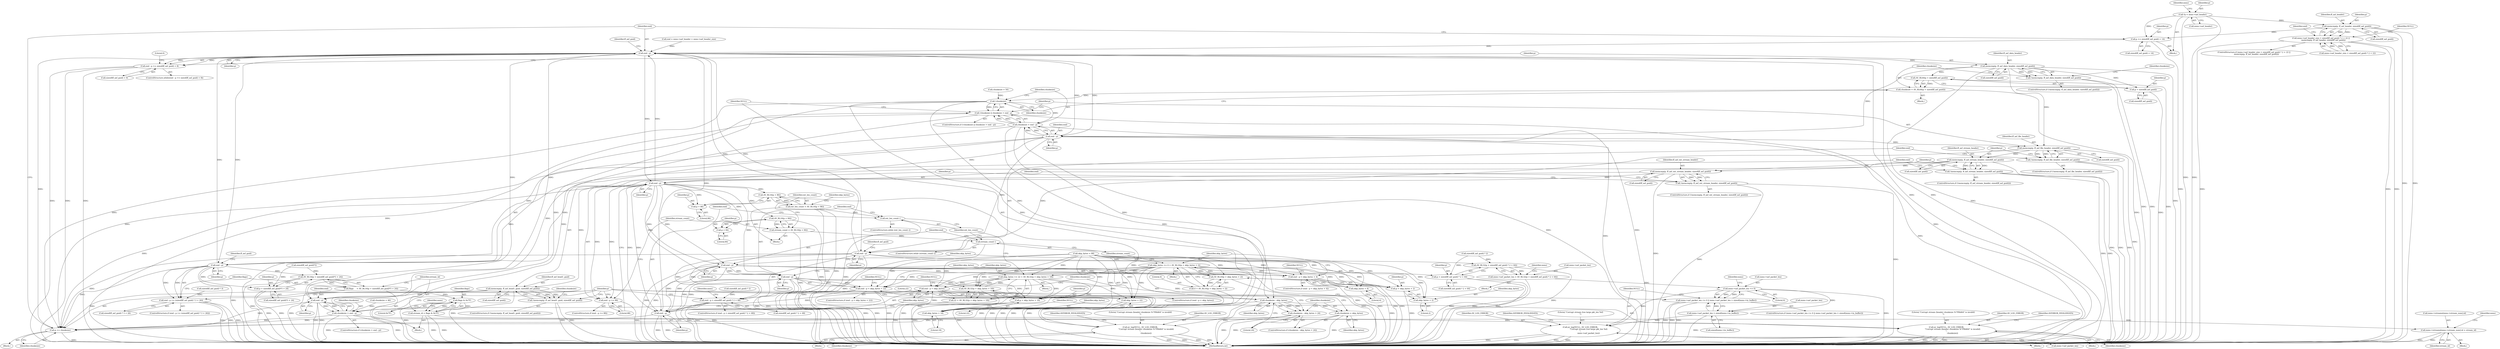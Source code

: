 digraph "0_FFmpeg_cced03dd667a5df6df8fd40d8de0bff477ee02e8@API" {
"1000135" [label="(Call,memcmp(p, ff_asf_header, sizeof(ff_asf_guid)))"];
"1000110" [label="(Call,*p = mms->asf_header)"];
"1000124" [label="(Call,mms->asf_header_size < sizeof(ff_asf_guid) * 2 + 22 ||\n        memcmp(p, ff_asf_header, sizeof(ff_asf_guid)))"];
"1000159" [label="(Call,p += sizeof(ff_asf_guid) + 14)"];
"1000167" [label="(Call,end - p)"];
"1000166" [label="(Call,end - p >= sizeof(ff_asf_guid) + 8)"];
"1000178" [label="(Call,memcmp(p, ff_asf_data_header, sizeof(ff_asf_guid)))"];
"1000177" [label="(Call,!memcmp(p, ff_asf_data_header, sizeof(ff_asf_guid)))"];
"1000191" [label="(Call,AV_RL64(p + sizeof(ff_asf_guid)))"];
"1000189" [label="(Call,chunksize = AV_RL64(p + sizeof(ff_asf_guid)))"];
"1000198" [label="(Call,!chunksize)"];
"1000197" [label="(Call,!chunksize || chunksize > end - p)"];
"1000200" [label="(Call,chunksize > end - p)"];
"1000206" [label="(Call,av_log(NULL, AV_LOG_ERROR,\n                   \"Corrupt stream (header chunksize %\"PRId64\" is invalid)\n\",\n                   chunksize))"];
"1000486" [label="(Call,chunksize - skip_bytes)"];
"1000485" [label="(Call,chunksize - skip_bytes > 24)"];
"1000490" [label="(Call,chunksize = skip_bytes)"];
"1000519" [label="(Call,p += chunksize)"];
"1000192" [label="(Call,p + sizeof(ff_asf_guid))"];
"1000202" [label="(Call,end - p)"];
"1000215" [label="(Call,memcmp(p, ff_asf_file_header, sizeof(ff_asf_guid)))"];
"1000214" [label="(Call,!memcmp(p, ff_asf_file_header, sizeof(ff_asf_guid)))"];
"1000223" [label="(Call,end - p)"];
"1000222" [label="(Call,end - p > sizeof(ff_asf_guid) * 2 + 68)"];
"1000237" [label="(Call,AV_RL32(p + sizeof(ff_asf_guid) * 2 + 64))"];
"1000233" [label="(Call,mms->asf_packet_len = AV_RL32(p + sizeof(ff_asf_guid) * 2 + 64))"];
"1000248" [label="(Call,mms->asf_packet_len <= 0)"];
"1000247" [label="(Call,mms->asf_packet_len <= 0 || mms->asf_packet_len > sizeof(mms->in_buffer))"];
"1000253" [label="(Call,mms->asf_packet_len > sizeof(mms->in_buffer))"];
"1000262" [label="(Call,av_log(NULL, AV_LOG_ERROR,\n                           \"Corrupt stream (too large pkt_len %d)\n\",\n                           mms->asf_packet_len))"];
"1000238" [label="(Call,p + sizeof(ff_asf_guid) * 2 + 64)"];
"1000274" [label="(Call,memcmp(p, ff_asf_stream_header, sizeof(ff_asf_guid)))"];
"1000273" [label="(Call,!memcmp(p, ff_asf_stream_header, sizeof(ff_asf_guid)))"];
"1000282" [label="(Call,end - p)"];
"1000281" [label="(Call,end - p >= (sizeof(ff_asf_guid) * 3 + 26))"];
"1000294" [label="(Call,AV_RL16(p + sizeof(ff_asf_guid)*3 + 24))"];
"1000292" [label="(Call,flags     = AV_RL16(p + sizeof(ff_asf_guid)*3 + 24))"];
"1000305" [label="(Call,flags & 0x7F)"];
"1000303" [label="(Call,stream_id = flags & 0x7F)"];
"1000356" [label="(Call,mms->streams[mms->stream_num].id = stream_id)"];
"1000295" [label="(Call,p + sizeof(ff_asf_guid)*3 + 24)"];
"1000382" [label="(Call,memcmp(p, ff_asf_ext_stream_header, sizeof(ff_asf_guid)))"];
"1000381" [label="(Call,!memcmp(p, ff_asf_ext_stream_header, sizeof(ff_asf_guid)))"];
"1000390" [label="(Call,end - p)"];
"1000389" [label="(Call,end - p >= 88)"];
"1000398" [label="(Call,AV_RL16(p + 84))"];
"1000396" [label="(Call,stream_count = AV_RL16(p + 84))"];
"1000414" [label="(Call,stream_count--)"];
"1000399" [label="(Call,p + 84)"];
"1000405" [label="(Call,AV_RL16(p + 86))"];
"1000403" [label="(Call,ext_len_count = AV_RL16(p + 86))"];
"1000443" [label="(Call,ext_len_count--)"];
"1000406" [label="(Call,p + 86)"];
"1000419" [label="(Call,end - p)"];
"1000418" [label="(Call,end - p < skip_bytes + 4)"];
"1000436" [label="(Call,AV_RL16(p + skip_bytes + 2))"];
"1000432" [label="(Call,skip_bytes += 4 + AV_RL16(p + skip_bytes + 2))"];
"1000422" [label="(Call,skip_bytes + 4)"];
"1000437" [label="(Call,p + skip_bytes + 2)"];
"1000439" [label="(Call,skip_bytes + 2)"];
"1000447" [label="(Call,end - p < skip_bytes + 22)"];
"1000451" [label="(Call,skip_bytes + 22)"];
"1000461" [label="(Call,skip_bytes += 22 + AV_RL32(p + skip_bytes + 18))"];
"1000465" [label="(Call,AV_RL32(p + skip_bytes + 18))"];
"1000463" [label="(Call,22 + AV_RL32(p + skip_bytes + 18))"];
"1000466" [label="(Call,p + skip_bytes + 18)"];
"1000468" [label="(Call,skip_bytes + 18)"];
"1000472" [label="(Call,end - p < skip_bytes)"];
"1000434" [label="(Call,4 + AV_RL16(p + skip_bytes + 2))"];
"1000448" [label="(Call,end - p)"];
"1000473" [label="(Call,end - p)"];
"1000496" [label="(Call,memcmp(p, ff_asf_head1_guid, sizeof(ff_asf_guid)))"];
"1000495" [label="(Call,!memcmp(p, ff_asf_head1_guid, sizeof(ff_asf_guid)))"];
"1000508" [label="(Call,end - p)"];
"1000506" [label="(Call,chunksize > end - p)"];
"1000512" [label="(Call,av_log(NULL, AV_LOG_ERROR,\n                    \"Corrupt stream (header chunksize %\"PRId64\" is invalid)\n\",\n                    chunksize))"];
"1000108" [label="(Block,)"];
"1000249" [label="(Call,mms->asf_packet_len)"];
"1000189" [label="(Call,chunksize = AV_RL64(p + sizeof(ff_asf_guid)))"];
"1000265" [label="(Literal,\"Corrupt stream (too large pkt_len %d)\n\")"];
"1000519" [label="(Call,p += chunksize)"];
"1000494" [label="(ControlStructure,if (!memcmp(p, ff_asf_head1_guid, sizeof(ff_asf_guid))))"];
"1000382" [label="(Call,memcmp(p, ff_asf_ext_stream_header, sizeof(ff_asf_guid)))"];
"1000274" [label="(Call,memcmp(p, ff_asf_stream_header, sizeof(ff_asf_guid)))"];
"1000453" [label="(Literal,22)"];
"1000391" [label="(Identifier,end)"];
"1000401" [label="(Literal,84)"];
"1000515" [label="(Literal,\"Corrupt stream (header chunksize %\"PRId64\" is invalid)\n\")"];
"1000199" [label="(Identifier,chunksize)"];
"1000509" [label="(Identifier,end)"];
"1000235" [label="(Identifier,mms)"];
"1000464" [label="(Literal,22)"];
"1000469" [label="(Identifier,skip_bytes)"];
"1000197" [label="(Call,!chunksize || chunksize > end - p)"];
"1000288" [label="(Identifier,ff_asf_guid)"];
"1000298" [label="(Call,sizeof(ff_asf_guid)*3)"];
"1000120" [label="(Identifier,mms)"];
"1000295" [label="(Call,p + sizeof(ff_asf_guid)*3 + 24)"];
"1000286" [label="(Call,sizeof(ff_asf_guid) * 3)"];
"1000180" [label="(Identifier,ff_asf_data_header)"];
"1000449" [label="(Identifier,end)"];
"1000475" [label="(Identifier,p)"];
"1000451" [label="(Call,skip_bytes + 22)"];
"1000506" [label="(Call,chunksize > end - p)"];
"1000293" [label="(Identifier,flags)"];
"1000207" [label="(Identifier,NULL)"];
"1000514" [label="(Identifier,AV_LOG_ERROR)"];
"1000191" [label="(Call,AV_RL64(p + sizeof(ff_asf_guid)))"];
"1000304" [label="(Identifier,stream_id)"];
"1000487" [label="(Identifier,chunksize)"];
"1000254" [label="(Call,mms->asf_packet_len)"];
"1000495" [label="(Call,!memcmp(p, ff_asf_head1_guid, sizeof(ff_asf_guid)))"];
"1000137" [label="(Identifier,ff_asf_header)"];
"1000176" [label="(ControlStructure,if (!memcmp(p, ff_asf_data_header, sizeof(ff_asf_guid))))"];
"1000485" [label="(Call,chunksize - skip_bytes > 24)"];
"1000383" [label="(Identifier,p)"];
"1000492" [label="(Identifier,skip_bytes)"];
"1000470" [label="(Literal,18)"];
"1000505" [label="(ControlStructure,if (chunksize > end - p))"];
"1000161" [label="(Call,sizeof(ff_asf_guid) + 14)"];
"1000415" [label="(Identifier,stream_count)"];
"1000218" [label="(Call,sizeof(ff_asf_guid))"];
"1000403" [label="(Call,ext_len_count = AV_RL16(p + 86))"];
"1000444" [label="(Identifier,ext_len_count)"];
"1000491" [label="(Identifier,chunksize)"];
"1000436" [label="(Call,AV_RL16(p + skip_bytes + 2))"];
"1000188" [label="(Block,)"];
"1000285" [label="(Call,sizeof(ff_asf_guid) * 3 + 26)"];
"1000433" [label="(Identifier,skip_bytes)"];
"1000226" [label="(Call,sizeof(ff_asf_guid) * 2 + 68)"];
"1000307" [label="(Literal,0x7F)"];
"1000206" [label="(Call,av_log(NULL, AV_LOG_ERROR,\n                   \"Corrupt stream (header chunksize %\"PRId64\" is invalid)\n\",\n                   chunksize))"];
"1000418" [label="(Call,end - p < skip_bytes + 4)"];
"1000466" [label="(Call,p + skip_bytes + 18)"];
"1000479" [label="(Identifier,NULL)"];
"1000437" [label="(Call,p + skip_bytes + 2)"];
"1000277" [label="(Call,sizeof(ff_asf_guid))"];
"1000502" [label="(Call,chunksize = 46)"];
"1000125" [label="(Call,mms->asf_header_size < sizeof(ff_asf_guid) * 2 + 22)"];
"1000513" [label="(Identifier,NULL)"];
"1000204" [label="(Identifier,p)"];
"1000405" [label="(Call,AV_RL16(p + 86))"];
"1000179" [label="(Identifier,p)"];
"1000461" [label="(Call,skip_bytes += 22 + AV_RL32(p + skip_bytes + 18))"];
"1000421" [label="(Identifier,p)"];
"1000232" [label="(Block,)"];
"1000435" [label="(Literal,4)"];
"1000136" [label="(Identifier,p)"];
"1000498" [label="(Identifier,ff_asf_head1_guid)"];
"1000356" [label="(Call,mms->streams[mms->stream_num].id = stream_id)"];
"1000297" [label="(Call,sizeof(ff_asf_guid)*3 + 24)"];
"1000266" [label="(Call,mms->asf_packet_len)"];
"1000275" [label="(Identifier,p)"];
"1000212" [label="(Identifier,AVERROR_INVALIDDATA)"];
"1000205" [label="(Block,)"];
"1000174" [label="(Block,)"];
"1000253" [label="(Call,mms->asf_packet_len > sizeof(mms->in_buffer))"];
"1000413" [label="(ControlStructure,while (stream_count--))"];
"1000178" [label="(Call,memcmp(p, ff_asf_data_header, sizeof(ff_asf_guid)))"];
"1000255" [label="(Identifier,mms)"];
"1000422" [label="(Call,skip_bytes + 4)"];
"1000432" [label="(Call,skip_bytes += 4 + AV_RL16(p + skip_bytes + 2))"];
"1000150" [label="(Call,end = mms->asf_header + mms->asf_header_size)"];
"1000434" [label="(Call,4 + AV_RL16(p + skip_bytes + 2))"];
"1000389" [label="(Call,end - p >= 88)"];
"1000112" [label="(Call,mms->asf_header)"];
"1000227" [label="(Call,sizeof(ff_asf_guid) * 2)"];
"1000200" [label="(Call,chunksize > end - p)"];
"1000159" [label="(Call,p += sizeof(ff_asf_guid) + 14)"];
"1000216" [label="(Identifier,p)"];
"1000366" [label="(Identifier,stream_id)"];
"1000450" [label="(Identifier,p)"];
"1000165" [label="(ControlStructure,while(end - p >= sizeof(ff_asf_guid) + 8))"];
"1000246" [label="(ControlStructure,if (mms->asf_packet_len <= 0 || mms->asf_packet_len > sizeof(mms->in_buffer)))"];
"1000238" [label="(Call,p + sizeof(ff_asf_guid) * 2 + 64)"];
"1000224" [label="(Identifier,end)"];
"1000172" [label="(Identifier,ff_asf_guid)"];
"1000222" [label="(Call,end - p > sizeof(ff_asf_guid) * 2 + 68)"];
"1000217" [label="(Identifier,ff_asf_file_header)"];
"1000499" [label="(Call,sizeof(ff_asf_guid))"];
"1000280" [label="(ControlStructure,if (end - p >= (sizeof(ff_asf_guid) * 3 + 26)))"];
"1000201" [label="(Identifier,chunksize)"];
"1000234" [label="(Call,mms->asf_packet_len)"];
"1000209" [label="(Literal,\"Corrupt stream (header chunksize %\"PRId64\" is invalid)\n\")"];
"1000357" [label="(Call,mms->streams[mms->stream_num].id)"];
"1000393" [label="(Literal,88)"];
"1000169" [label="(Identifier,p)"];
"1000160" [label="(Identifier,p)"];
"1000521" [label="(Identifier,chunksize)"];
"1000474" [label="(Identifier,end)"];
"1000448" [label="(Call,end - p)"];
"1000438" [label="(Identifier,p)"];
"1000446" [label="(ControlStructure,if (end - p < skip_bytes + 22))"];
"1000292" [label="(Call,flags     = AV_RL16(p + sizeof(ff_asf_guid)*3 + 24))"];
"1000488" [label="(Identifier,skip_bytes)"];
"1000417" [label="(ControlStructure,if (end - p < skip_bytes + 4))"];
"1000497" [label="(Identifier,p)"];
"1000385" [label="(Call,sizeof(ff_asf_guid))"];
"1000184" [label="(Call,chunksize = 50)"];
"1000142" [label="(Identifier,NULL)"];
"1000312" [label="(Identifier,mms)"];
"1000463" [label="(Call,22 + AV_RL32(p + skip_bytes + 18))"];
"1000439" [label="(Call,skip_bytes + 2)"];
"1000443" [label="(Call,ext_len_count--)"];
"1000507" [label="(Identifier,chunksize)"];
"1000486" [label="(Call,chunksize - skip_bytes)"];
"1000392" [label="(Identifier,p)"];
"1000151" [label="(Identifier,end)"];
"1000221" [label="(ControlStructure,if (end - p > sizeof(ff_asf_guid) * 2 + 68))"];
"1000237" [label="(Call,AV_RL32(p + sizeof(ff_asf_guid) * 2 + 64))"];
"1000264" [label="(Identifier,AV_LOG_ERROR)"];
"1000110" [label="(Call,*p = mms->asf_header)"];
"1000166" [label="(Call,end - p >= sizeof(ff_asf_guid) + 8)"];
"1000270" [label="(Identifier,AVERROR_INVALIDDATA)"];
"1000380" [label="(ControlStructure,if (!memcmp(p, ff_asf_ext_stream_header, sizeof(ff_asf_guid))))"];
"1000240" [label="(Call,sizeof(ff_asf_guid) * 2 + 64)"];
"1000396" [label="(Call,stream_count = AV_RL16(p + 84))"];
"1000193" [label="(Identifier,p)"];
"1000520" [label="(Identifier,p)"];
"1000276" [label="(Identifier,ff_asf_stream_header)"];
"1000407" [label="(Identifier,p)"];
"1000511" [label="(Block,)"];
"1000190" [label="(Identifier,chunksize)"];
"1000411" [label="(Identifier,skip_bytes)"];
"1000516" [label="(Identifier,chunksize)"];
"1000408" [label="(Literal,86)"];
"1000208" [label="(Identifier,AV_LOG_ERROR)"];
"1000257" [label="(Call,sizeof(mms->in_buffer))"];
"1000419" [label="(Call,end - p)"];
"1000406" [label="(Call,p + 86)"];
"1000263" [label="(Identifier,NULL)"];
"1000241" [label="(Call,sizeof(ff_asf_guid) * 2)"];
"1000272" [label="(ControlStructure,if (!memcmp(p, ff_asf_stream_header, sizeof(ff_asf_guid))))"];
"1000489" [label="(Literal,24)"];
"1000510" [label="(Identifier,p)"];
"1000294" [label="(Call,AV_RL16(p + sizeof(ff_asf_guid)*3 + 24))"];
"1000400" [label="(Identifier,p)"];
"1000198" [label="(Call,!chunksize)"];
"1000239" [label="(Identifier,p)"];
"1000192" [label="(Call,p + sizeof(ff_asf_guid))"];
"1000210" [label="(Identifier,chunksize)"];
"1000442" [label="(ControlStructure,while (ext_len_count--))"];
"1000185" [label="(Identifier,chunksize)"];
"1000214" [label="(Call,!memcmp(p, ff_asf_file_header, sizeof(ff_asf_guid)))"];
"1000203" [label="(Identifier,end)"];
"1000177" [label="(Call,!memcmp(p, ff_asf_data_header, sizeof(ff_asf_guid)))"];
"1000233" [label="(Call,mms->asf_packet_len = AV_RL32(p + sizeof(ff_asf_guid) * 2 + 64))"];
"1000252" [label="(Literal,0)"];
"1000296" [label="(Identifier,p)"];
"1000397" [label="(Identifier,stream_count)"];
"1000423" [label="(Identifier,skip_bytes)"];
"1000202" [label="(Call,end - p)"];
"1000462" [label="(Identifier,skip_bytes)"];
"1000248" [label="(Call,mms->asf_packet_len <= 0)"];
"1000468" [label="(Call,skip_bytes + 18)"];
"1000399" [label="(Call,p + 84)"];
"1000305" [label="(Call,flags & 0x7F)"];
"1000327" [label="(Block,)"];
"1000420" [label="(Identifier,end)"];
"1000452" [label="(Identifier,skip_bytes)"];
"1000503" [label="(Identifier,chunksize)"];
"1000496" [label="(Call,memcmp(p, ff_asf_head1_guid, sizeof(ff_asf_guid)))"];
"1000456" [label="(Identifier,NULL)"];
"1000471" [label="(ControlStructure,if (end - p < skip_bytes))"];
"1000111" [label="(Identifier,p)"];
"1000247" [label="(Call,mms->asf_packet_len <= 0 || mms->asf_packet_len > sizeof(mms->in_buffer))"];
"1000283" [label="(Identifier,end)"];
"1000476" [label="(Identifier,skip_bytes)"];
"1000138" [label="(Call,sizeof(ff_asf_guid))"];
"1000394" [label="(Block,)"];
"1000410" [label="(Call,skip_bytes = 88)"];
"1000170" [label="(Call,sizeof(ff_asf_guid) + 8)"];
"1000291" [label="(Block,)"];
"1000465" [label="(Call,AV_RL32(p + skip_bytes + 18))"];
"1000223" [label="(Call,end - p)"];
"1000303" [label="(Call,stream_id = flags & 0x7F)"];
"1000167" [label="(Call,end - p)"];
"1000447" [label="(Call,end - p < skip_bytes + 22)"];
"1000194" [label="(Call,sizeof(ff_asf_guid))"];
"1000196" [label="(ControlStructure,if (!chunksize || chunksize > end - p))"];
"1000225" [label="(Identifier,p)"];
"1000369" [label="(Identifier,mms)"];
"1000124" [label="(Call,mms->asf_header_size < sizeof(ff_asf_guid) * 2 + 22 ||\n        memcmp(p, ff_asf_header, sizeof(ff_asf_guid)))"];
"1000213" [label="(ControlStructure,if (!memcmp(p, ff_asf_file_header, sizeof(ff_asf_guid))))"];
"1000284" [label="(Identifier,p)"];
"1000440" [label="(Identifier,skip_bytes)"];
"1000512" [label="(Call,av_log(NULL, AV_LOG_ERROR,\n                    \"Corrupt stream (header chunksize %\"PRId64\" is invalid)\n\",\n                    chunksize))"];
"1000135" [label="(Call,memcmp(p, ff_asf_header, sizeof(ff_asf_guid)))"];
"1000123" [label="(ControlStructure,if (mms->asf_header_size < sizeof(ff_asf_guid) * 2 + 22 ||\n        memcmp(p, ff_asf_header, sizeof(ff_asf_guid))))"];
"1000424" [label="(Literal,4)"];
"1000427" [label="(Identifier,NULL)"];
"1000168" [label="(Identifier,end)"];
"1000262" [label="(Call,av_log(NULL, AV_LOG_ERROR,\n                           \"Corrupt stream (too large pkt_len %d)\n\",\n                           mms->asf_packet_len))"];
"1000398" [label="(Call,AV_RL16(p + 84))"];
"1000388" [label="(ControlStructure,if (end - p >= 88))"];
"1000281" [label="(Call,end - p >= (sizeof(ff_asf_guid) * 3 + 26))"];
"1000390" [label="(Call,end - p)"];
"1000441" [label="(Literal,2)"];
"1000306" [label="(Identifier,flags)"];
"1000282" [label="(Call,end - p)"];
"1000524" [label="(MethodReturn,int)"];
"1000467" [label="(Identifier,p)"];
"1000273" [label="(Call,!memcmp(p, ff_asf_stream_header, sizeof(ff_asf_guid)))"];
"1000472" [label="(Call,end - p < skip_bytes)"];
"1000445" [label="(Block,)"];
"1000414" [label="(Call,stream_count--)"];
"1000181" [label="(Call,sizeof(ff_asf_guid))"];
"1000261" [label="(Block,)"];
"1000381" [label="(Call,!memcmp(p, ff_asf_ext_stream_header, sizeof(ff_asf_guid)))"];
"1000404" [label="(Identifier,ext_len_count)"];
"1000384" [label="(Identifier,ff_asf_ext_stream_header)"];
"1000518" [label="(Identifier,AVERROR_INVALIDDATA)"];
"1000508" [label="(Call,end - p)"];
"1000523" [label="(Literal,0)"];
"1000250" [label="(Identifier,mms)"];
"1000484" [label="(ControlStructure,if (chunksize - skip_bytes > 24))"];
"1000473" [label="(Call,end - p)"];
"1000416" [label="(Block,)"];
"1000215" [label="(Call,memcmp(p, ff_asf_file_header, sizeof(ff_asf_guid)))"];
"1000229" [label="(Identifier,ff_asf_guid)"];
"1000490" [label="(Call,chunksize = skip_bytes)"];
"1000135" -> "1000124"  [label="AST: "];
"1000135" -> "1000138"  [label="CFG: "];
"1000136" -> "1000135"  [label="AST: "];
"1000137" -> "1000135"  [label="AST: "];
"1000138" -> "1000135"  [label="AST: "];
"1000124" -> "1000135"  [label="CFG: "];
"1000135" -> "1000524"  [label="DDG: "];
"1000135" -> "1000524"  [label="DDG: "];
"1000135" -> "1000124"  [label="DDG: "];
"1000135" -> "1000124"  [label="DDG: "];
"1000110" -> "1000135"  [label="DDG: "];
"1000135" -> "1000159"  [label="DDG: "];
"1000110" -> "1000108"  [label="AST: "];
"1000110" -> "1000112"  [label="CFG: "];
"1000111" -> "1000110"  [label="AST: "];
"1000112" -> "1000110"  [label="AST: "];
"1000120" -> "1000110"  [label="CFG: "];
"1000110" -> "1000524"  [label="DDG: "];
"1000110" -> "1000524"  [label="DDG: "];
"1000110" -> "1000159"  [label="DDG: "];
"1000124" -> "1000123"  [label="AST: "];
"1000124" -> "1000125"  [label="CFG: "];
"1000125" -> "1000124"  [label="AST: "];
"1000142" -> "1000124"  [label="CFG: "];
"1000151" -> "1000124"  [label="CFG: "];
"1000124" -> "1000524"  [label="DDG: "];
"1000124" -> "1000524"  [label="DDG: "];
"1000124" -> "1000524"  [label="DDG: "];
"1000125" -> "1000124"  [label="DDG: "];
"1000125" -> "1000124"  [label="DDG: "];
"1000159" -> "1000108"  [label="AST: "];
"1000159" -> "1000161"  [label="CFG: "];
"1000160" -> "1000159"  [label="AST: "];
"1000161" -> "1000159"  [label="AST: "];
"1000168" -> "1000159"  [label="CFG: "];
"1000159" -> "1000524"  [label="DDG: "];
"1000159" -> "1000167"  [label="DDG: "];
"1000167" -> "1000166"  [label="AST: "];
"1000167" -> "1000169"  [label="CFG: "];
"1000168" -> "1000167"  [label="AST: "];
"1000169" -> "1000167"  [label="AST: "];
"1000172" -> "1000167"  [label="CFG: "];
"1000167" -> "1000524"  [label="DDG: "];
"1000167" -> "1000524"  [label="DDG: "];
"1000167" -> "1000166"  [label="DDG: "];
"1000167" -> "1000166"  [label="DDG: "];
"1000508" -> "1000167"  [label="DDG: "];
"1000150" -> "1000167"  [label="DDG: "];
"1000473" -> "1000167"  [label="DDG: "];
"1000202" -> "1000167"  [label="DDG: "];
"1000390" -> "1000167"  [label="DDG: "];
"1000282" -> "1000167"  [label="DDG: "];
"1000223" -> "1000167"  [label="DDG: "];
"1000519" -> "1000167"  [label="DDG: "];
"1000167" -> "1000178"  [label="DDG: "];
"1000167" -> "1000202"  [label="DDG: "];
"1000167" -> "1000223"  [label="DDG: "];
"1000167" -> "1000282"  [label="DDG: "];
"1000167" -> "1000390"  [label="DDG: "];
"1000167" -> "1000508"  [label="DDG: "];
"1000166" -> "1000165"  [label="AST: "];
"1000166" -> "1000170"  [label="CFG: "];
"1000170" -> "1000166"  [label="AST: "];
"1000179" -> "1000166"  [label="CFG: "];
"1000523" -> "1000166"  [label="CFG: "];
"1000166" -> "1000524"  [label="DDG: "];
"1000166" -> "1000524"  [label="DDG: "];
"1000166" -> "1000524"  [label="DDG: "];
"1000178" -> "1000177"  [label="AST: "];
"1000178" -> "1000181"  [label="CFG: "];
"1000179" -> "1000178"  [label="AST: "];
"1000180" -> "1000178"  [label="AST: "];
"1000181" -> "1000178"  [label="AST: "];
"1000177" -> "1000178"  [label="CFG: "];
"1000178" -> "1000524"  [label="DDG: "];
"1000178" -> "1000524"  [label="DDG: "];
"1000178" -> "1000177"  [label="DDG: "];
"1000178" -> "1000177"  [label="DDG: "];
"1000178" -> "1000191"  [label="DDG: "];
"1000178" -> "1000192"  [label="DDG: "];
"1000178" -> "1000202"  [label="DDG: "];
"1000178" -> "1000215"  [label="DDG: "];
"1000177" -> "1000176"  [label="AST: "];
"1000185" -> "1000177"  [label="CFG: "];
"1000190" -> "1000177"  [label="CFG: "];
"1000177" -> "1000524"  [label="DDG: "];
"1000177" -> "1000524"  [label="DDG: "];
"1000191" -> "1000189"  [label="AST: "];
"1000191" -> "1000192"  [label="CFG: "];
"1000192" -> "1000191"  [label="AST: "];
"1000189" -> "1000191"  [label="CFG: "];
"1000191" -> "1000524"  [label="DDG: "];
"1000191" -> "1000189"  [label="DDG: "];
"1000189" -> "1000188"  [label="AST: "];
"1000190" -> "1000189"  [label="AST: "];
"1000199" -> "1000189"  [label="CFG: "];
"1000189" -> "1000524"  [label="DDG: "];
"1000189" -> "1000198"  [label="DDG: "];
"1000198" -> "1000197"  [label="AST: "];
"1000198" -> "1000199"  [label="CFG: "];
"1000199" -> "1000198"  [label="AST: "];
"1000201" -> "1000198"  [label="CFG: "];
"1000197" -> "1000198"  [label="CFG: "];
"1000198" -> "1000524"  [label="DDG: "];
"1000198" -> "1000197"  [label="DDG: "];
"1000184" -> "1000198"  [label="DDG: "];
"1000198" -> "1000200"  [label="DDG: "];
"1000198" -> "1000206"  [label="DDG: "];
"1000198" -> "1000486"  [label="DDG: "];
"1000198" -> "1000519"  [label="DDG: "];
"1000197" -> "1000196"  [label="AST: "];
"1000197" -> "1000200"  [label="CFG: "];
"1000200" -> "1000197"  [label="AST: "];
"1000207" -> "1000197"  [label="CFG: "];
"1000216" -> "1000197"  [label="CFG: "];
"1000197" -> "1000524"  [label="DDG: "];
"1000197" -> "1000524"  [label="DDG: "];
"1000197" -> "1000524"  [label="DDG: "];
"1000506" -> "1000197"  [label="DDG: "];
"1000200" -> "1000197"  [label="DDG: "];
"1000200" -> "1000197"  [label="DDG: "];
"1000200" -> "1000202"  [label="CFG: "];
"1000201" -> "1000200"  [label="AST: "];
"1000202" -> "1000200"  [label="AST: "];
"1000200" -> "1000524"  [label="DDG: "];
"1000200" -> "1000524"  [label="DDG: "];
"1000202" -> "1000200"  [label="DDG: "];
"1000202" -> "1000200"  [label="DDG: "];
"1000200" -> "1000206"  [label="DDG: "];
"1000200" -> "1000486"  [label="DDG: "];
"1000200" -> "1000519"  [label="DDG: "];
"1000206" -> "1000205"  [label="AST: "];
"1000206" -> "1000210"  [label="CFG: "];
"1000207" -> "1000206"  [label="AST: "];
"1000208" -> "1000206"  [label="AST: "];
"1000209" -> "1000206"  [label="AST: "];
"1000210" -> "1000206"  [label="AST: "];
"1000212" -> "1000206"  [label="CFG: "];
"1000206" -> "1000524"  [label="DDG: "];
"1000206" -> "1000524"  [label="DDG: "];
"1000206" -> "1000524"  [label="DDG: "];
"1000206" -> "1000524"  [label="DDG: "];
"1000486" -> "1000485"  [label="AST: "];
"1000486" -> "1000488"  [label="CFG: "];
"1000487" -> "1000486"  [label="AST: "];
"1000488" -> "1000486"  [label="AST: "];
"1000489" -> "1000486"  [label="CFG: "];
"1000486" -> "1000524"  [label="DDG: "];
"1000486" -> "1000485"  [label="DDG: "];
"1000486" -> "1000485"  [label="DDG: "];
"1000472" -> "1000486"  [label="DDG: "];
"1000486" -> "1000490"  [label="DDG: "];
"1000486" -> "1000519"  [label="DDG: "];
"1000485" -> "1000484"  [label="AST: "];
"1000485" -> "1000489"  [label="CFG: "];
"1000489" -> "1000485"  [label="AST: "];
"1000491" -> "1000485"  [label="CFG: "];
"1000520" -> "1000485"  [label="CFG: "];
"1000485" -> "1000524"  [label="DDG: "];
"1000485" -> "1000524"  [label="DDG: "];
"1000490" -> "1000484"  [label="AST: "];
"1000490" -> "1000492"  [label="CFG: "];
"1000491" -> "1000490"  [label="AST: "];
"1000492" -> "1000490"  [label="AST: "];
"1000520" -> "1000490"  [label="CFG: "];
"1000490" -> "1000524"  [label="DDG: "];
"1000490" -> "1000519"  [label="DDG: "];
"1000519" -> "1000174"  [label="AST: "];
"1000519" -> "1000521"  [label="CFG: "];
"1000520" -> "1000519"  [label="AST: "];
"1000521" -> "1000519"  [label="AST: "];
"1000168" -> "1000519"  [label="CFG: "];
"1000519" -> "1000524"  [label="DDG: "];
"1000506" -> "1000519"  [label="DDG: "];
"1000223" -> "1000519"  [label="DDG: "];
"1000390" -> "1000519"  [label="DDG: "];
"1000496" -> "1000519"  [label="DDG: "];
"1000473" -> "1000519"  [label="DDG: "];
"1000508" -> "1000519"  [label="DDG: "];
"1000282" -> "1000519"  [label="DDG: "];
"1000192" -> "1000194"  [label="CFG: "];
"1000193" -> "1000192"  [label="AST: "];
"1000194" -> "1000192"  [label="AST: "];
"1000192" -> "1000524"  [label="DDG: "];
"1000202" -> "1000204"  [label="CFG: "];
"1000203" -> "1000202"  [label="AST: "];
"1000204" -> "1000202"  [label="AST: "];
"1000202" -> "1000524"  [label="DDG: "];
"1000202" -> "1000524"  [label="DDG: "];
"1000202" -> "1000215"  [label="DDG: "];
"1000202" -> "1000223"  [label="DDG: "];
"1000202" -> "1000282"  [label="DDG: "];
"1000202" -> "1000390"  [label="DDG: "];
"1000202" -> "1000508"  [label="DDG: "];
"1000215" -> "1000214"  [label="AST: "];
"1000215" -> "1000218"  [label="CFG: "];
"1000216" -> "1000215"  [label="AST: "];
"1000217" -> "1000215"  [label="AST: "];
"1000218" -> "1000215"  [label="AST: "];
"1000214" -> "1000215"  [label="CFG: "];
"1000215" -> "1000524"  [label="DDG: "];
"1000215" -> "1000214"  [label="DDG: "];
"1000215" -> "1000214"  [label="DDG: "];
"1000215" -> "1000223"  [label="DDG: "];
"1000215" -> "1000274"  [label="DDG: "];
"1000214" -> "1000213"  [label="AST: "];
"1000224" -> "1000214"  [label="CFG: "];
"1000275" -> "1000214"  [label="CFG: "];
"1000214" -> "1000524"  [label="DDG: "];
"1000214" -> "1000524"  [label="DDG: "];
"1000223" -> "1000222"  [label="AST: "];
"1000223" -> "1000225"  [label="CFG: "];
"1000224" -> "1000223"  [label="AST: "];
"1000225" -> "1000223"  [label="AST: "];
"1000229" -> "1000223"  [label="CFG: "];
"1000223" -> "1000524"  [label="DDG: "];
"1000223" -> "1000222"  [label="DDG: "];
"1000223" -> "1000222"  [label="DDG: "];
"1000223" -> "1000237"  [label="DDG: "];
"1000223" -> "1000238"  [label="DDG: "];
"1000222" -> "1000221"  [label="AST: "];
"1000222" -> "1000226"  [label="CFG: "];
"1000226" -> "1000222"  [label="AST: "];
"1000235" -> "1000222"  [label="CFG: "];
"1000520" -> "1000222"  [label="CFG: "];
"1000222" -> "1000524"  [label="DDG: "];
"1000222" -> "1000524"  [label="DDG: "];
"1000222" -> "1000524"  [label="DDG: "];
"1000227" -> "1000222"  [label="DDG: "];
"1000237" -> "1000233"  [label="AST: "];
"1000237" -> "1000238"  [label="CFG: "];
"1000238" -> "1000237"  [label="AST: "];
"1000233" -> "1000237"  [label="CFG: "];
"1000237" -> "1000524"  [label="DDG: "];
"1000237" -> "1000233"  [label="DDG: "];
"1000241" -> "1000237"  [label="DDG: "];
"1000233" -> "1000232"  [label="AST: "];
"1000234" -> "1000233"  [label="AST: "];
"1000250" -> "1000233"  [label="CFG: "];
"1000233" -> "1000524"  [label="DDG: "];
"1000233" -> "1000248"  [label="DDG: "];
"1000248" -> "1000247"  [label="AST: "];
"1000248" -> "1000252"  [label="CFG: "];
"1000249" -> "1000248"  [label="AST: "];
"1000252" -> "1000248"  [label="AST: "];
"1000255" -> "1000248"  [label="CFG: "];
"1000247" -> "1000248"  [label="CFG: "];
"1000248" -> "1000524"  [label="DDG: "];
"1000248" -> "1000247"  [label="DDG: "];
"1000248" -> "1000247"  [label="DDG: "];
"1000248" -> "1000253"  [label="DDG: "];
"1000248" -> "1000262"  [label="DDG: "];
"1000247" -> "1000246"  [label="AST: "];
"1000247" -> "1000253"  [label="CFG: "];
"1000253" -> "1000247"  [label="AST: "];
"1000263" -> "1000247"  [label="CFG: "];
"1000520" -> "1000247"  [label="CFG: "];
"1000247" -> "1000524"  [label="DDG: "];
"1000247" -> "1000524"  [label="DDG: "];
"1000247" -> "1000524"  [label="DDG: "];
"1000253" -> "1000247"  [label="DDG: "];
"1000253" -> "1000257"  [label="CFG: "];
"1000254" -> "1000253"  [label="AST: "];
"1000257" -> "1000253"  [label="AST: "];
"1000253" -> "1000524"  [label="DDG: "];
"1000253" -> "1000262"  [label="DDG: "];
"1000262" -> "1000261"  [label="AST: "];
"1000262" -> "1000266"  [label="CFG: "];
"1000263" -> "1000262"  [label="AST: "];
"1000264" -> "1000262"  [label="AST: "];
"1000265" -> "1000262"  [label="AST: "];
"1000266" -> "1000262"  [label="AST: "];
"1000270" -> "1000262"  [label="CFG: "];
"1000262" -> "1000524"  [label="DDG: "];
"1000262" -> "1000524"  [label="DDG: "];
"1000262" -> "1000524"  [label="DDG: "];
"1000262" -> "1000524"  [label="DDG: "];
"1000238" -> "1000240"  [label="CFG: "];
"1000239" -> "1000238"  [label="AST: "];
"1000240" -> "1000238"  [label="AST: "];
"1000238" -> "1000524"  [label="DDG: "];
"1000238" -> "1000524"  [label="DDG: "];
"1000241" -> "1000238"  [label="DDG: "];
"1000274" -> "1000273"  [label="AST: "];
"1000274" -> "1000277"  [label="CFG: "];
"1000275" -> "1000274"  [label="AST: "];
"1000276" -> "1000274"  [label="AST: "];
"1000277" -> "1000274"  [label="AST: "];
"1000273" -> "1000274"  [label="CFG: "];
"1000274" -> "1000524"  [label="DDG: "];
"1000274" -> "1000273"  [label="DDG: "];
"1000274" -> "1000273"  [label="DDG: "];
"1000274" -> "1000282"  [label="DDG: "];
"1000274" -> "1000382"  [label="DDG: "];
"1000273" -> "1000272"  [label="AST: "];
"1000283" -> "1000273"  [label="CFG: "];
"1000383" -> "1000273"  [label="CFG: "];
"1000273" -> "1000524"  [label="DDG: "];
"1000273" -> "1000524"  [label="DDG: "];
"1000282" -> "1000281"  [label="AST: "];
"1000282" -> "1000284"  [label="CFG: "];
"1000283" -> "1000282"  [label="AST: "];
"1000284" -> "1000282"  [label="AST: "];
"1000288" -> "1000282"  [label="CFG: "];
"1000282" -> "1000524"  [label="DDG: "];
"1000282" -> "1000281"  [label="DDG: "];
"1000282" -> "1000281"  [label="DDG: "];
"1000282" -> "1000294"  [label="DDG: "];
"1000282" -> "1000295"  [label="DDG: "];
"1000281" -> "1000280"  [label="AST: "];
"1000281" -> "1000285"  [label="CFG: "];
"1000285" -> "1000281"  [label="AST: "];
"1000293" -> "1000281"  [label="CFG: "];
"1000520" -> "1000281"  [label="CFG: "];
"1000281" -> "1000524"  [label="DDG: "];
"1000281" -> "1000524"  [label="DDG: "];
"1000281" -> "1000524"  [label="DDG: "];
"1000286" -> "1000281"  [label="DDG: "];
"1000294" -> "1000292"  [label="AST: "];
"1000294" -> "1000295"  [label="CFG: "];
"1000295" -> "1000294"  [label="AST: "];
"1000292" -> "1000294"  [label="CFG: "];
"1000294" -> "1000524"  [label="DDG: "];
"1000294" -> "1000292"  [label="DDG: "];
"1000298" -> "1000294"  [label="DDG: "];
"1000292" -> "1000291"  [label="AST: "];
"1000293" -> "1000292"  [label="AST: "];
"1000304" -> "1000292"  [label="CFG: "];
"1000292" -> "1000524"  [label="DDG: "];
"1000292" -> "1000305"  [label="DDG: "];
"1000305" -> "1000303"  [label="AST: "];
"1000305" -> "1000307"  [label="CFG: "];
"1000306" -> "1000305"  [label="AST: "];
"1000307" -> "1000305"  [label="AST: "];
"1000303" -> "1000305"  [label="CFG: "];
"1000305" -> "1000524"  [label="DDG: "];
"1000305" -> "1000303"  [label="DDG: "];
"1000305" -> "1000303"  [label="DDG: "];
"1000303" -> "1000291"  [label="AST: "];
"1000304" -> "1000303"  [label="AST: "];
"1000312" -> "1000303"  [label="CFG: "];
"1000303" -> "1000524"  [label="DDG: "];
"1000303" -> "1000524"  [label="DDG: "];
"1000303" -> "1000356"  [label="DDG: "];
"1000356" -> "1000327"  [label="AST: "];
"1000356" -> "1000366"  [label="CFG: "];
"1000357" -> "1000356"  [label="AST: "];
"1000366" -> "1000356"  [label="AST: "];
"1000369" -> "1000356"  [label="CFG: "];
"1000356" -> "1000524"  [label="DDG: "];
"1000356" -> "1000524"  [label="DDG: "];
"1000295" -> "1000297"  [label="CFG: "];
"1000296" -> "1000295"  [label="AST: "];
"1000297" -> "1000295"  [label="AST: "];
"1000295" -> "1000524"  [label="DDG: "];
"1000295" -> "1000524"  [label="DDG: "];
"1000298" -> "1000295"  [label="DDG: "];
"1000382" -> "1000381"  [label="AST: "];
"1000382" -> "1000385"  [label="CFG: "];
"1000383" -> "1000382"  [label="AST: "];
"1000384" -> "1000382"  [label="AST: "];
"1000385" -> "1000382"  [label="AST: "];
"1000381" -> "1000382"  [label="CFG: "];
"1000382" -> "1000524"  [label="DDG: "];
"1000382" -> "1000381"  [label="DDG: "];
"1000382" -> "1000381"  [label="DDG: "];
"1000382" -> "1000390"  [label="DDG: "];
"1000382" -> "1000496"  [label="DDG: "];
"1000381" -> "1000380"  [label="AST: "];
"1000391" -> "1000381"  [label="CFG: "];
"1000497" -> "1000381"  [label="CFG: "];
"1000381" -> "1000524"  [label="DDG: "];
"1000381" -> "1000524"  [label="DDG: "];
"1000390" -> "1000389"  [label="AST: "];
"1000390" -> "1000392"  [label="CFG: "];
"1000391" -> "1000390"  [label="AST: "];
"1000392" -> "1000390"  [label="AST: "];
"1000393" -> "1000390"  [label="CFG: "];
"1000390" -> "1000389"  [label="DDG: "];
"1000390" -> "1000389"  [label="DDG: "];
"1000390" -> "1000398"  [label="DDG: "];
"1000390" -> "1000399"  [label="DDG: "];
"1000390" -> "1000405"  [label="DDG: "];
"1000390" -> "1000406"  [label="DDG: "];
"1000390" -> "1000419"  [label="DDG: "];
"1000390" -> "1000419"  [label="DDG: "];
"1000390" -> "1000448"  [label="DDG: "];
"1000390" -> "1000448"  [label="DDG: "];
"1000390" -> "1000473"  [label="DDG: "];
"1000390" -> "1000473"  [label="DDG: "];
"1000389" -> "1000388"  [label="AST: "];
"1000389" -> "1000393"  [label="CFG: "];
"1000393" -> "1000389"  [label="AST: "];
"1000397" -> "1000389"  [label="CFG: "];
"1000520" -> "1000389"  [label="CFG: "];
"1000389" -> "1000524"  [label="DDG: "];
"1000398" -> "1000396"  [label="AST: "];
"1000398" -> "1000399"  [label="CFG: "];
"1000399" -> "1000398"  [label="AST: "];
"1000396" -> "1000398"  [label="CFG: "];
"1000398" -> "1000524"  [label="DDG: "];
"1000398" -> "1000396"  [label="DDG: "];
"1000396" -> "1000394"  [label="AST: "];
"1000397" -> "1000396"  [label="AST: "];
"1000404" -> "1000396"  [label="CFG: "];
"1000396" -> "1000524"  [label="DDG: "];
"1000396" -> "1000414"  [label="DDG: "];
"1000414" -> "1000413"  [label="AST: "];
"1000414" -> "1000415"  [label="CFG: "];
"1000415" -> "1000414"  [label="AST: "];
"1000420" -> "1000414"  [label="CFG: "];
"1000444" -> "1000414"  [label="CFG: "];
"1000414" -> "1000524"  [label="DDG: "];
"1000399" -> "1000401"  [label="CFG: "];
"1000400" -> "1000399"  [label="AST: "];
"1000401" -> "1000399"  [label="AST: "];
"1000405" -> "1000403"  [label="AST: "];
"1000405" -> "1000406"  [label="CFG: "];
"1000406" -> "1000405"  [label="AST: "];
"1000403" -> "1000405"  [label="CFG: "];
"1000405" -> "1000524"  [label="DDG: "];
"1000405" -> "1000403"  [label="DDG: "];
"1000403" -> "1000394"  [label="AST: "];
"1000404" -> "1000403"  [label="AST: "];
"1000411" -> "1000403"  [label="CFG: "];
"1000403" -> "1000524"  [label="DDG: "];
"1000403" -> "1000524"  [label="DDG: "];
"1000403" -> "1000443"  [label="DDG: "];
"1000443" -> "1000442"  [label="AST: "];
"1000443" -> "1000444"  [label="CFG: "];
"1000444" -> "1000443"  [label="AST: "];
"1000449" -> "1000443"  [label="CFG: "];
"1000474" -> "1000443"  [label="CFG: "];
"1000443" -> "1000524"  [label="DDG: "];
"1000406" -> "1000408"  [label="CFG: "];
"1000407" -> "1000406"  [label="AST: "];
"1000408" -> "1000406"  [label="AST: "];
"1000419" -> "1000418"  [label="AST: "];
"1000419" -> "1000421"  [label="CFG: "];
"1000420" -> "1000419"  [label="AST: "];
"1000421" -> "1000419"  [label="AST: "];
"1000423" -> "1000419"  [label="CFG: "];
"1000419" -> "1000524"  [label="DDG: "];
"1000419" -> "1000524"  [label="DDG: "];
"1000419" -> "1000418"  [label="DDG: "];
"1000419" -> "1000418"  [label="DDG: "];
"1000419" -> "1000436"  [label="DDG: "];
"1000419" -> "1000437"  [label="DDG: "];
"1000419" -> "1000448"  [label="DDG: "];
"1000419" -> "1000448"  [label="DDG: "];
"1000419" -> "1000473"  [label="DDG: "];
"1000419" -> "1000473"  [label="DDG: "];
"1000418" -> "1000417"  [label="AST: "];
"1000418" -> "1000422"  [label="CFG: "];
"1000422" -> "1000418"  [label="AST: "];
"1000427" -> "1000418"  [label="CFG: "];
"1000433" -> "1000418"  [label="CFG: "];
"1000418" -> "1000524"  [label="DDG: "];
"1000418" -> "1000524"  [label="DDG: "];
"1000418" -> "1000524"  [label="DDG: "];
"1000410" -> "1000418"  [label="DDG: "];
"1000432" -> "1000418"  [label="DDG: "];
"1000436" -> "1000434"  [label="AST: "];
"1000436" -> "1000437"  [label="CFG: "];
"1000437" -> "1000436"  [label="AST: "];
"1000434" -> "1000436"  [label="CFG: "];
"1000436" -> "1000524"  [label="DDG: "];
"1000436" -> "1000432"  [label="DDG: "];
"1000436" -> "1000434"  [label="DDG: "];
"1000410" -> "1000436"  [label="DDG: "];
"1000432" -> "1000436"  [label="DDG: "];
"1000432" -> "1000416"  [label="AST: "];
"1000432" -> "1000434"  [label="CFG: "];
"1000433" -> "1000432"  [label="AST: "];
"1000434" -> "1000432"  [label="AST: "];
"1000415" -> "1000432"  [label="CFG: "];
"1000432" -> "1000524"  [label="DDG: "];
"1000432" -> "1000422"  [label="DDG: "];
"1000410" -> "1000432"  [label="DDG: "];
"1000432" -> "1000437"  [label="DDG: "];
"1000432" -> "1000439"  [label="DDG: "];
"1000432" -> "1000447"  [label="DDG: "];
"1000432" -> "1000451"  [label="DDG: "];
"1000432" -> "1000461"  [label="DDG: "];
"1000432" -> "1000465"  [label="DDG: "];
"1000432" -> "1000466"  [label="DDG: "];
"1000432" -> "1000468"  [label="DDG: "];
"1000432" -> "1000472"  [label="DDG: "];
"1000422" -> "1000424"  [label="CFG: "];
"1000423" -> "1000422"  [label="AST: "];
"1000424" -> "1000422"  [label="AST: "];
"1000422" -> "1000524"  [label="DDG: "];
"1000410" -> "1000422"  [label="DDG: "];
"1000437" -> "1000439"  [label="CFG: "];
"1000438" -> "1000437"  [label="AST: "];
"1000439" -> "1000437"  [label="AST: "];
"1000437" -> "1000524"  [label="DDG: "];
"1000410" -> "1000437"  [label="DDG: "];
"1000439" -> "1000441"  [label="CFG: "];
"1000440" -> "1000439"  [label="AST: "];
"1000441" -> "1000439"  [label="AST: "];
"1000410" -> "1000439"  [label="DDG: "];
"1000447" -> "1000446"  [label="AST: "];
"1000447" -> "1000451"  [label="CFG: "];
"1000448" -> "1000447"  [label="AST: "];
"1000451" -> "1000447"  [label="AST: "];
"1000456" -> "1000447"  [label="CFG: "];
"1000462" -> "1000447"  [label="CFG: "];
"1000447" -> "1000524"  [label="DDG: "];
"1000447" -> "1000524"  [label="DDG: "];
"1000447" -> "1000524"  [label="DDG: "];
"1000448" -> "1000447"  [label="DDG: "];
"1000448" -> "1000447"  [label="DDG: "];
"1000410" -> "1000447"  [label="DDG: "];
"1000461" -> "1000447"  [label="DDG: "];
"1000451" -> "1000453"  [label="CFG: "];
"1000452" -> "1000451"  [label="AST: "];
"1000453" -> "1000451"  [label="AST: "];
"1000451" -> "1000524"  [label="DDG: "];
"1000410" -> "1000451"  [label="DDG: "];
"1000461" -> "1000451"  [label="DDG: "];
"1000461" -> "1000445"  [label="AST: "];
"1000461" -> "1000463"  [label="CFG: "];
"1000462" -> "1000461"  [label="AST: "];
"1000463" -> "1000461"  [label="AST: "];
"1000444" -> "1000461"  [label="CFG: "];
"1000461" -> "1000524"  [label="DDG: "];
"1000465" -> "1000461"  [label="DDG: "];
"1000410" -> "1000461"  [label="DDG: "];
"1000461" -> "1000465"  [label="DDG: "];
"1000461" -> "1000466"  [label="DDG: "];
"1000461" -> "1000468"  [label="DDG: "];
"1000461" -> "1000472"  [label="DDG: "];
"1000465" -> "1000463"  [label="AST: "];
"1000465" -> "1000466"  [label="CFG: "];
"1000466" -> "1000465"  [label="AST: "];
"1000463" -> "1000465"  [label="CFG: "];
"1000465" -> "1000524"  [label="DDG: "];
"1000465" -> "1000463"  [label="DDG: "];
"1000448" -> "1000465"  [label="DDG: "];
"1000410" -> "1000465"  [label="DDG: "];
"1000464" -> "1000463"  [label="AST: "];
"1000463" -> "1000524"  [label="DDG: "];
"1000466" -> "1000468"  [label="CFG: "];
"1000467" -> "1000466"  [label="AST: "];
"1000468" -> "1000466"  [label="AST: "];
"1000466" -> "1000524"  [label="DDG: "];
"1000448" -> "1000466"  [label="DDG: "];
"1000410" -> "1000466"  [label="DDG: "];
"1000468" -> "1000470"  [label="CFG: "];
"1000469" -> "1000468"  [label="AST: "];
"1000470" -> "1000468"  [label="AST: "];
"1000410" -> "1000468"  [label="DDG: "];
"1000472" -> "1000471"  [label="AST: "];
"1000472" -> "1000476"  [label="CFG: "];
"1000473" -> "1000472"  [label="AST: "];
"1000476" -> "1000472"  [label="AST: "];
"1000479" -> "1000472"  [label="CFG: "];
"1000487" -> "1000472"  [label="CFG: "];
"1000472" -> "1000524"  [label="DDG: "];
"1000472" -> "1000524"  [label="DDG: "];
"1000472" -> "1000524"  [label="DDG: "];
"1000473" -> "1000472"  [label="DDG: "];
"1000473" -> "1000472"  [label="DDG: "];
"1000410" -> "1000472"  [label="DDG: "];
"1000435" -> "1000434"  [label="AST: "];
"1000434" -> "1000524"  [label="DDG: "];
"1000448" -> "1000450"  [label="CFG: "];
"1000449" -> "1000448"  [label="AST: "];
"1000450" -> "1000448"  [label="AST: "];
"1000452" -> "1000448"  [label="CFG: "];
"1000448" -> "1000524"  [label="DDG: "];
"1000448" -> "1000524"  [label="DDG: "];
"1000448" -> "1000473"  [label="DDG: "];
"1000448" -> "1000473"  [label="DDG: "];
"1000473" -> "1000475"  [label="CFG: "];
"1000474" -> "1000473"  [label="AST: "];
"1000475" -> "1000473"  [label="AST: "];
"1000476" -> "1000473"  [label="CFG: "];
"1000473" -> "1000524"  [label="DDG: "];
"1000473" -> "1000524"  [label="DDG: "];
"1000496" -> "1000495"  [label="AST: "];
"1000496" -> "1000499"  [label="CFG: "];
"1000497" -> "1000496"  [label="AST: "];
"1000498" -> "1000496"  [label="AST: "];
"1000499" -> "1000496"  [label="AST: "];
"1000495" -> "1000496"  [label="CFG: "];
"1000496" -> "1000524"  [label="DDG: "];
"1000496" -> "1000495"  [label="DDG: "];
"1000496" -> "1000495"  [label="DDG: "];
"1000496" -> "1000508"  [label="DDG: "];
"1000495" -> "1000494"  [label="AST: "];
"1000503" -> "1000495"  [label="CFG: "];
"1000520" -> "1000495"  [label="CFG: "];
"1000495" -> "1000524"  [label="DDG: "];
"1000495" -> "1000524"  [label="DDG: "];
"1000508" -> "1000506"  [label="AST: "];
"1000508" -> "1000510"  [label="CFG: "];
"1000509" -> "1000508"  [label="AST: "];
"1000510" -> "1000508"  [label="AST: "];
"1000506" -> "1000508"  [label="CFG: "];
"1000508" -> "1000524"  [label="DDG: "];
"1000508" -> "1000524"  [label="DDG: "];
"1000508" -> "1000506"  [label="DDG: "];
"1000508" -> "1000506"  [label="DDG: "];
"1000506" -> "1000505"  [label="AST: "];
"1000507" -> "1000506"  [label="AST: "];
"1000513" -> "1000506"  [label="CFG: "];
"1000520" -> "1000506"  [label="CFG: "];
"1000506" -> "1000524"  [label="DDG: "];
"1000506" -> "1000524"  [label="DDG: "];
"1000502" -> "1000506"  [label="DDG: "];
"1000506" -> "1000512"  [label="DDG: "];
"1000512" -> "1000511"  [label="AST: "];
"1000512" -> "1000516"  [label="CFG: "];
"1000513" -> "1000512"  [label="AST: "];
"1000514" -> "1000512"  [label="AST: "];
"1000515" -> "1000512"  [label="AST: "];
"1000516" -> "1000512"  [label="AST: "];
"1000518" -> "1000512"  [label="CFG: "];
"1000512" -> "1000524"  [label="DDG: "];
"1000512" -> "1000524"  [label="DDG: "];
"1000512" -> "1000524"  [label="DDG: "];
"1000512" -> "1000524"  [label="DDG: "];
}
